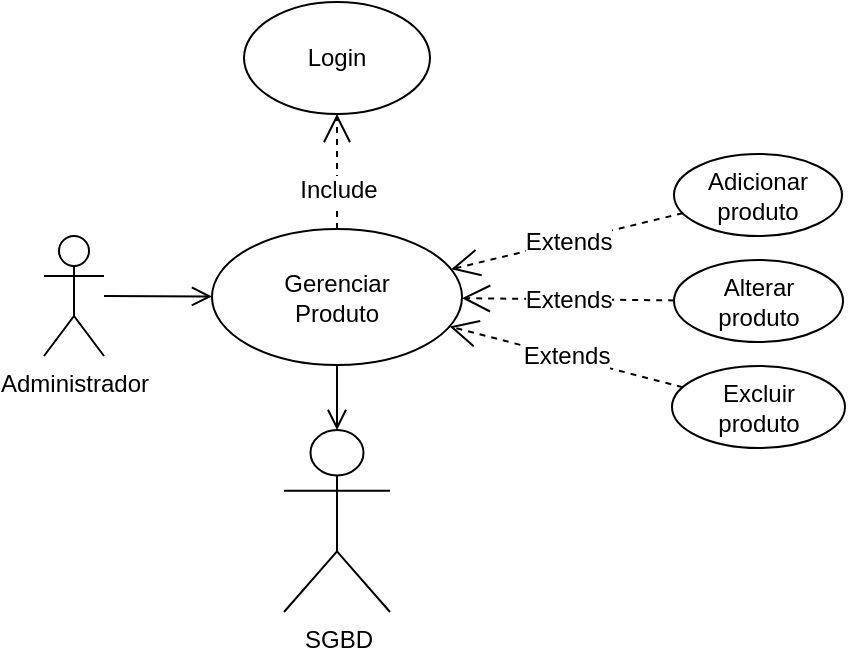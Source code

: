 <mxfile version="24.7.17">
  <diagram name="Page-1" id="XKuFGBFuqH11n4ffUUHy">
    <mxGraphModel dx="1723" dy="1198" grid="0" gridSize="10" guides="1" tooltips="1" connect="1" arrows="1" fold="1" page="1" pageScale="1" pageWidth="1169" pageHeight="827" math="0" shadow="0">
      <root>
        <mxCell id="0" />
        <mxCell id="1" parent="0" />
        <mxCell id="M98I_Dfe5uiVffybFT3l-4" value="Administrador" style="shape=umlActor;verticalLabelPosition=bottom;verticalAlign=top;html=1;" parent="1" vertex="1">
          <mxGeometry x="-906" y="-423" width="30" height="60" as="geometry" />
        </mxCell>
        <mxCell id="M98I_Dfe5uiVffybFT3l-5" value="&lt;div&gt;SGBD&lt;/div&gt;" style="shape=umlActor;verticalLabelPosition=bottom;verticalAlign=top;html=1;" parent="1" vertex="1">
          <mxGeometry x="-786" y="-326" width="53" height="91" as="geometry" />
        </mxCell>
        <mxCell id="M98I_Dfe5uiVffybFT3l-7" value="Login" style="ellipse;whiteSpace=wrap;html=1;" parent="1" vertex="1">
          <mxGeometry x="-806" y="-540" width="93" height="56" as="geometry" />
        </mxCell>
        <mxCell id="M98I_Dfe5uiVffybFT3l-10" value="Gerenciar&lt;div&gt;Produto&lt;/div&gt;" style="ellipse;whiteSpace=wrap;html=1;" parent="1" vertex="1">
          <mxGeometry x="-822" y="-426.5" width="125" height="68" as="geometry" />
        </mxCell>
        <mxCell id="M98I_Dfe5uiVffybFT3l-18" value="Include" style="endArrow=open;endSize=12;dashed=1;html=1;rounded=0;fontSize=12;bendable=1;" parent="1" source="M98I_Dfe5uiVffybFT3l-10" target="M98I_Dfe5uiVffybFT3l-7" edge="1">
          <mxGeometry x="-0.322" width="160" relative="1" as="geometry">
            <mxPoint x="-670" y="-548" as="sourcePoint" />
            <mxPoint x="-780" y="-602" as="targetPoint" />
            <mxPoint as="offset" />
          </mxGeometry>
        </mxCell>
        <mxCell id="M98I_Dfe5uiVffybFT3l-20" value="Adicionar&lt;div&gt;produto&lt;/div&gt;" style="ellipse;whiteSpace=wrap;html=1;" parent="1" vertex="1">
          <mxGeometry x="-591" y="-464" width="84" height="41" as="geometry" />
        </mxCell>
        <mxCell id="M98I_Dfe5uiVffybFT3l-21" value="Extends" style="endArrow=open;endSize=12;dashed=1;html=1;rounded=0;fontSize=12;curved=1;" parent="1" source="M98I_Dfe5uiVffybFT3l-20" target="M98I_Dfe5uiVffybFT3l-10" edge="1">
          <mxGeometry x="-0.001" width="160" relative="1" as="geometry">
            <mxPoint x="-383.5" y="-625" as="sourcePoint" />
            <mxPoint x="-526.5" y="-605" as="targetPoint" />
            <mxPoint as="offset" />
          </mxGeometry>
        </mxCell>
        <mxCell id="M98I_Dfe5uiVffybFT3l-22" value="Alterar&lt;div&gt;&lt;span style=&quot;background-color: initial;&quot;&gt;produto&lt;/span&gt;&lt;/div&gt;" style="ellipse;whiteSpace=wrap;html=1;" parent="1" vertex="1">
          <mxGeometry x="-591" y="-411" width="84.5" height="41" as="geometry" />
        </mxCell>
        <mxCell id="M98I_Dfe5uiVffybFT3l-23" value="Extends" style="endArrow=open;endSize=12;dashed=1;html=1;rounded=0;fontSize=12;curved=1;" parent="1" source="M98I_Dfe5uiVffybFT3l-22" target="M98I_Dfe5uiVffybFT3l-10" edge="1">
          <mxGeometry x="-0.001" width="160" relative="1" as="geometry">
            <mxPoint x="-306.5" y="-554" as="sourcePoint" />
            <mxPoint x="-453.5" y="-536" as="targetPoint" />
            <mxPoint as="offset" />
          </mxGeometry>
        </mxCell>
        <mxCell id="M98I_Dfe5uiVffybFT3l-24" value="Excluir&lt;div&gt;&lt;span style=&quot;background-color: initial;&quot;&gt;produto&lt;/span&gt;&lt;/div&gt;" style="ellipse;whiteSpace=wrap;html=1;" parent="1" vertex="1">
          <mxGeometry x="-592" y="-358" width="86.5" height="41" as="geometry" />
        </mxCell>
        <mxCell id="M98I_Dfe5uiVffybFT3l-25" value="Extends" style="endArrow=open;endSize=12;dashed=1;html=1;rounded=0;fontSize=12;curved=1;" parent="1" source="M98I_Dfe5uiVffybFT3l-24" target="M98I_Dfe5uiVffybFT3l-10" edge="1">
          <mxGeometry x="0.003" width="160" relative="1" as="geometry">
            <mxPoint x="-281.5" y="-514.5" as="sourcePoint" />
            <mxPoint x="-428.5" y="-496.5" as="targetPoint" />
            <mxPoint as="offset" />
          </mxGeometry>
        </mxCell>
        <mxCell id="M98I_Dfe5uiVffybFT3l-75" value="" style="endArrow=open;html=1;rounded=0;fontSize=12;startSize=8;endSize=8;endFill=0;" parent="1" source="M98I_Dfe5uiVffybFT3l-10" target="M98I_Dfe5uiVffybFT3l-5" edge="1">
          <mxGeometry relative="1" as="geometry">
            <mxPoint x="-371" y="-506" as="sourcePoint" />
            <mxPoint x="75" y="-465" as="targetPoint" />
          </mxGeometry>
        </mxCell>
        <mxCell id="M98I_Dfe5uiVffybFT3l-97" value="" style="endArrow=open;html=1;rounded=0;fontSize=12;startSize=8;endSize=8;endFill=0;" parent="1" source="M98I_Dfe5uiVffybFT3l-4" target="M98I_Dfe5uiVffybFT3l-10" edge="1">
          <mxGeometry relative="1" as="geometry">
            <mxPoint x="-1091" y="-327" as="sourcePoint" />
            <mxPoint x="-903" y="-332" as="targetPoint" />
          </mxGeometry>
        </mxCell>
      </root>
    </mxGraphModel>
  </diagram>
</mxfile>
